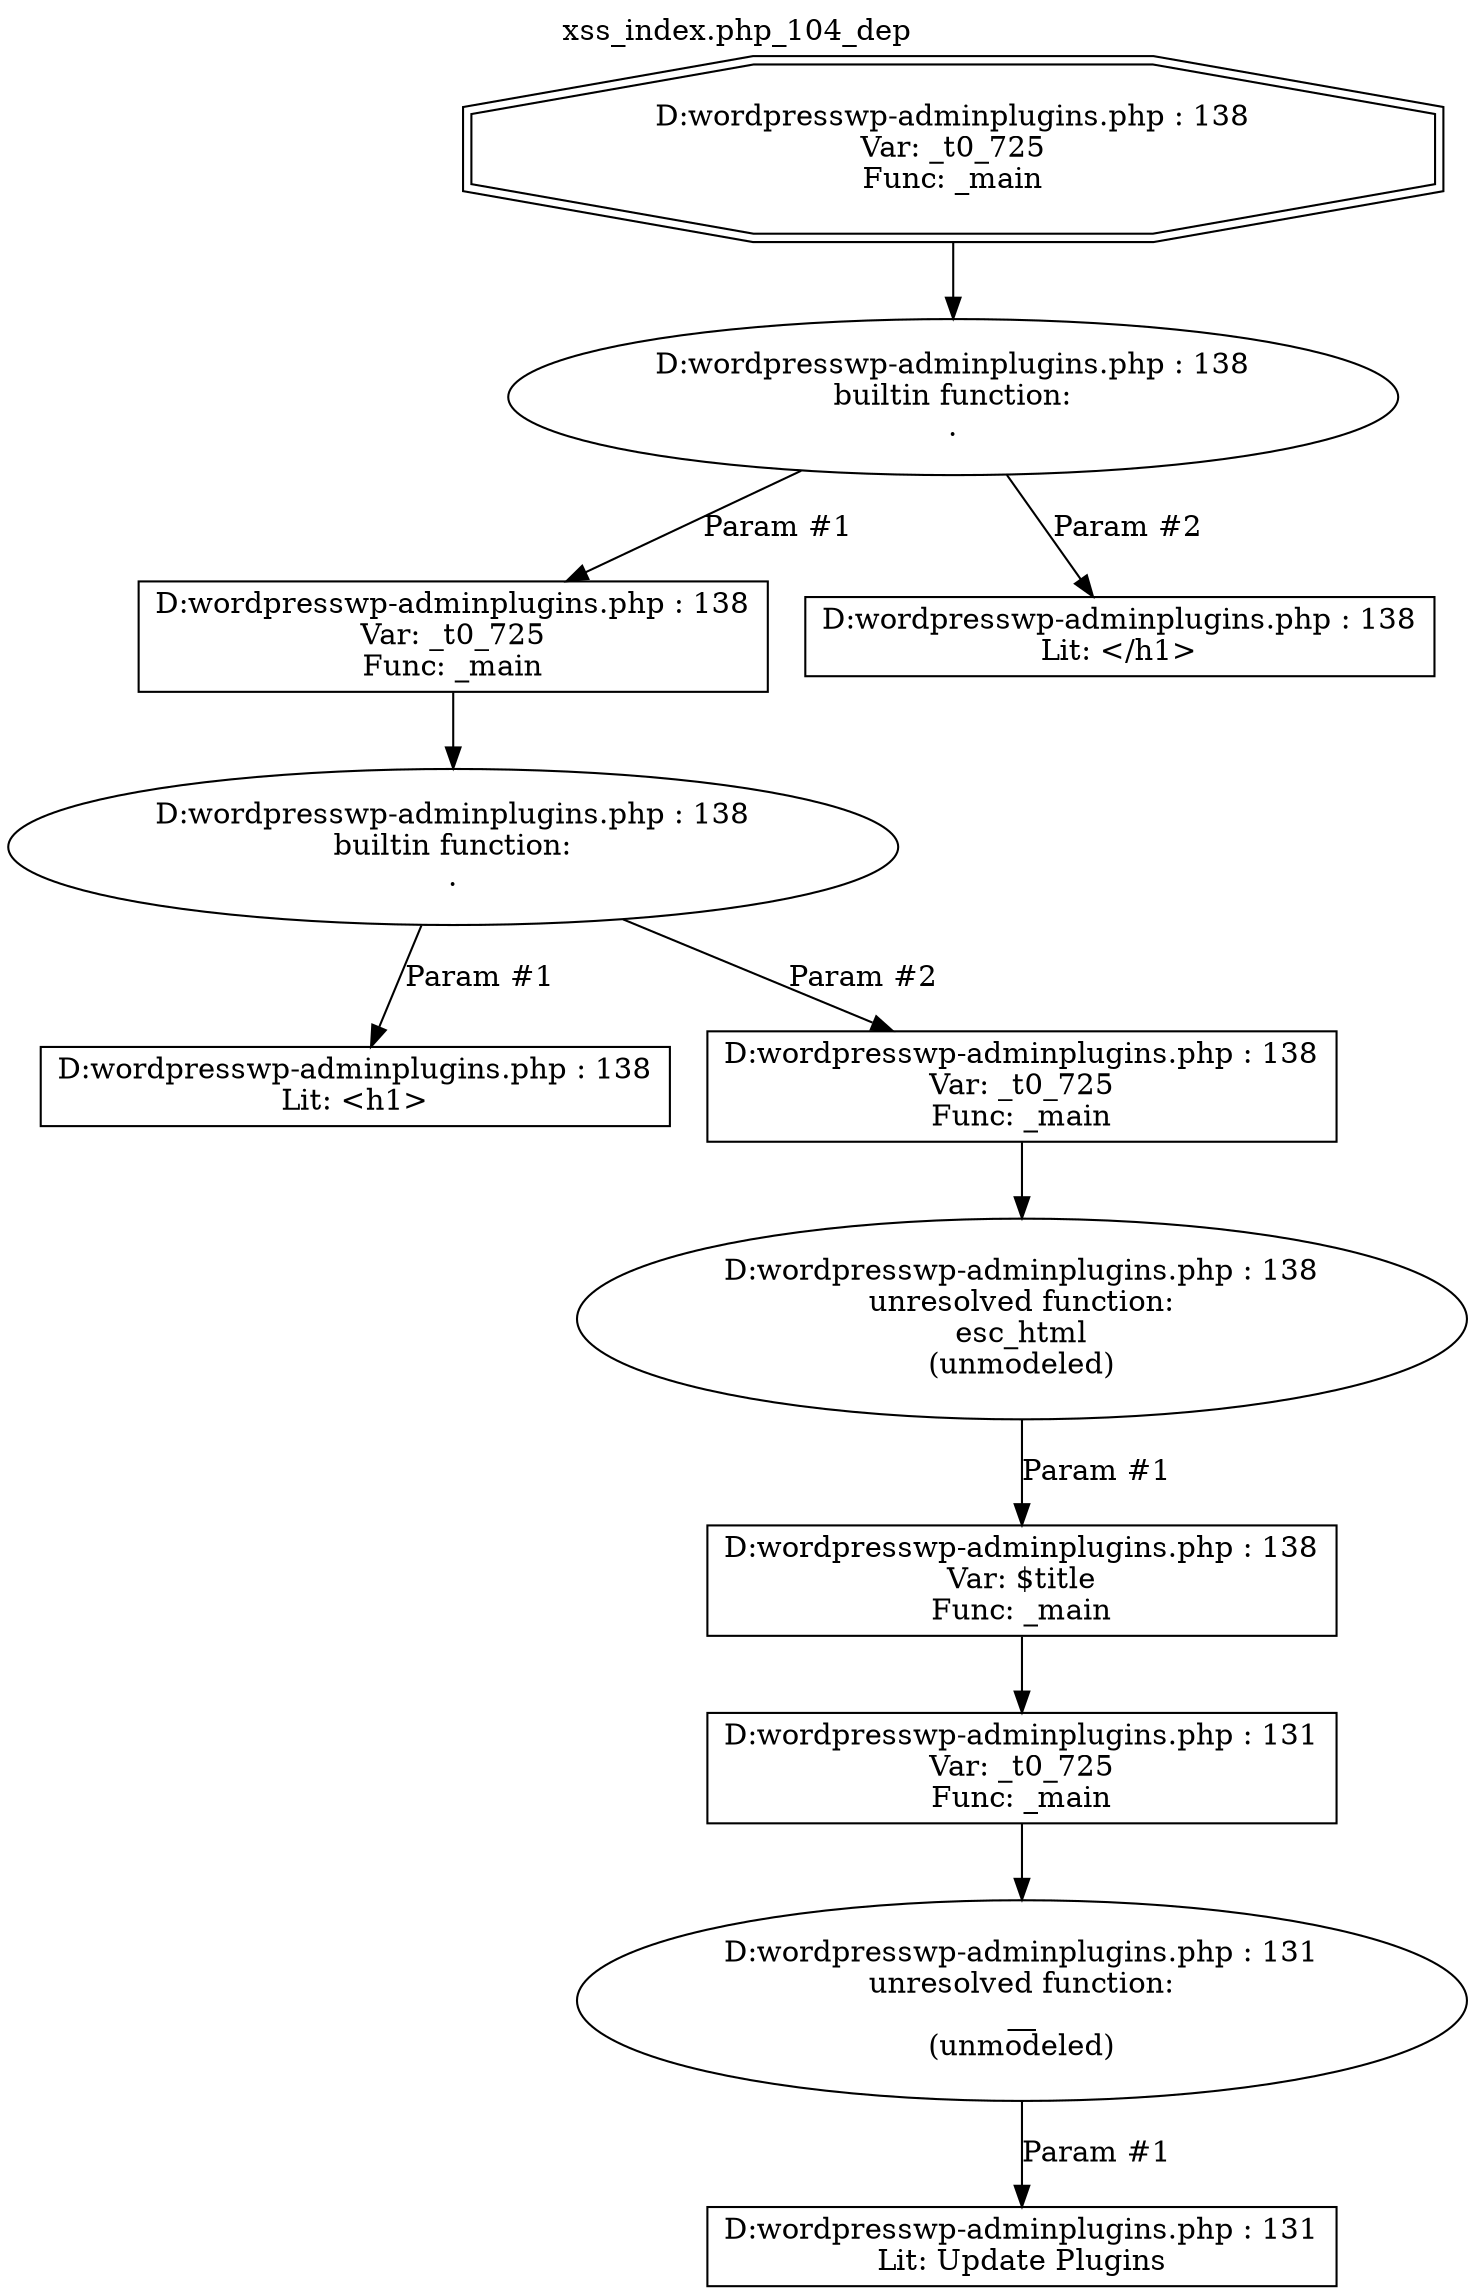 digraph cfg {
  label="xss_index.php_104_dep";
  labelloc=t;
  n1 [shape=doubleoctagon, label="D:\wordpress\wp-admin\plugins.php : 138\nVar: _t0_725\nFunc: _main\n"];
  n2 [shape=ellipse, label="D:\wordpress\wp-admin\plugins.php : 138\nbuiltin function:\n.\n"];
  n3 [shape=box, label="D:\wordpress\wp-admin\plugins.php : 138\nVar: _t0_725\nFunc: _main\n"];
  n4 [shape=ellipse, label="D:\wordpress\wp-admin\plugins.php : 138\nbuiltin function:\n.\n"];
  n5 [shape=box, label="D:\wordpress\wp-admin\plugins.php : 138\nLit: <h1>\n"];
  n6 [shape=box, label="D:\wordpress\wp-admin\plugins.php : 138\nVar: _t0_725\nFunc: _main\n"];
  n7 [shape=ellipse, label="D:\wordpress\wp-admin\plugins.php : 138\nunresolved function:\nesc_html\n(unmodeled)\n"];
  n8 [shape=box, label="D:\wordpress\wp-admin\plugins.php : 138\nVar: $title\nFunc: _main\n"];
  n9 [shape=box, label="D:\wordpress\wp-admin\plugins.php : 131\nVar: _t0_725\nFunc: _main\n"];
  n10 [shape=ellipse, label="D:\wordpress\wp-admin\plugins.php : 131\nunresolved function:\n__\n(unmodeled)\n"];
  n11 [shape=box, label="D:\wordpress\wp-admin\plugins.php : 131\nLit: Update Plugins\n"];
  n12 [shape=box, label="D:\wordpress\wp-admin\plugins.php : 138\nLit: </h1>\n"];
  n1 -> n2;
  n3 -> n4;
  n4 -> n5[label="Param #1"];
  n4 -> n6[label="Param #2"];
  n6 -> n7;
  n9 -> n10;
  n10 -> n11[label="Param #1"];
  n8 -> n9;
  n7 -> n8[label="Param #1"];
  n2 -> n3[label="Param #1"];
  n2 -> n12[label="Param #2"];
}
